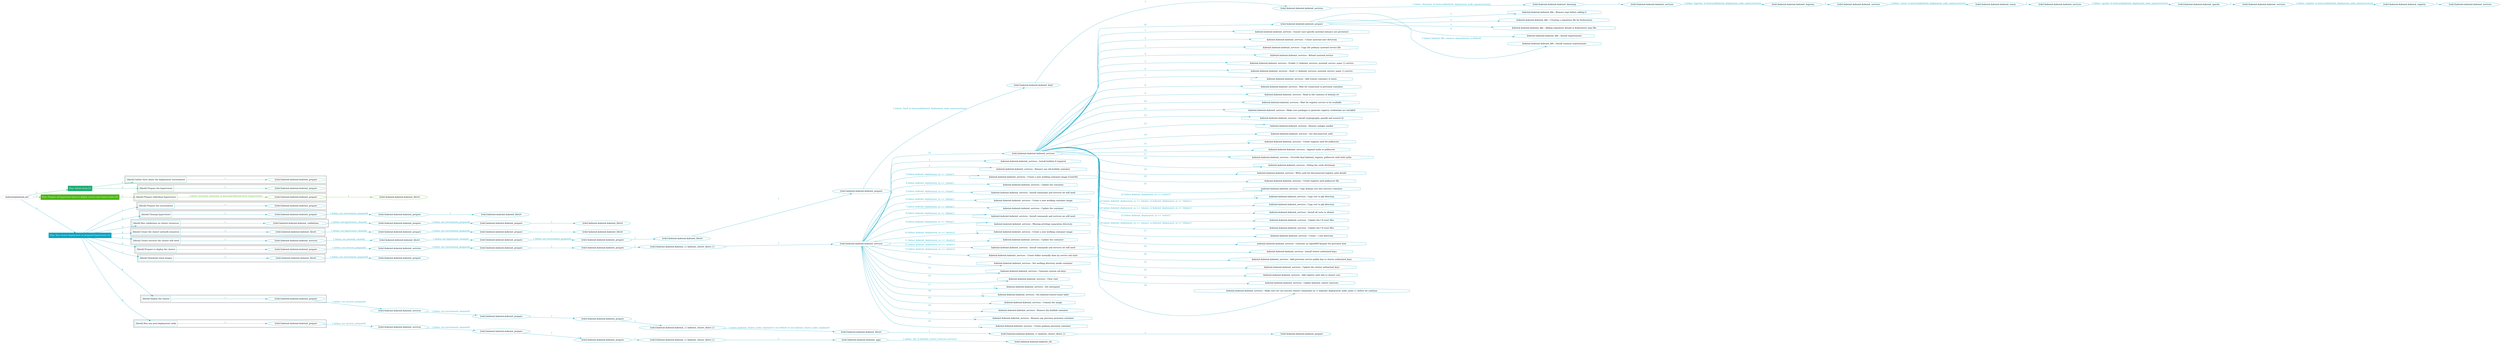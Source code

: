 digraph {
	graph [concentrate=true ordering=in rankdir=LR ratio=fill]
	edge [esep=5 sep=10]
	"kubeinit/playbook.yml" [id=root_node style=dotted]
	play_c20190d6 [label="Play: Initial setup (1)" color="#1fad74" fontcolor="#ffffff" id=play_c20190d6 shape=box style=filled tooltip=localhost]
	"kubeinit/playbook.yml" -> play_c20190d6 [label="1 " color="#1fad74" fontcolor="#1fad74" id=edge_a455d565 labeltooltip="1 " tooltip="1 "]
	subgraph "kubeinit.kubeinit.kubeinit_prepare" {
		role_f5779417 [label="[role] kubeinit.kubeinit.kubeinit_prepare" color="#1fad74" id=role_f5779417 tooltip="kubeinit.kubeinit.kubeinit_prepare"]
	}
	subgraph "kubeinit.kubeinit.kubeinit_prepare" {
		role_32afb8bd [label="[role] kubeinit.kubeinit.kubeinit_prepare" color="#1fad74" id=role_32afb8bd tooltip="kubeinit.kubeinit.kubeinit_prepare"]
	}
	subgraph "Play: Initial setup (1)" {
		play_c20190d6 -> block_7cfb1260 [label=1 color="#1fad74" fontcolor="#1fad74" id=edge_e603225b labeltooltip=1 tooltip=1]
		subgraph cluster_block_7cfb1260 {
			block_7cfb1260 [label="[block] Gather facts about the deployment environment" color="#1fad74" id=block_7cfb1260 labeltooltip="Gather facts about the deployment environment" shape=box tooltip="Gather facts about the deployment environment"]
			block_7cfb1260 -> role_f5779417 [label="1 " color="#1fad74" fontcolor="#1fad74" id=edge_74f12009 labeltooltip="1 " tooltip="1 "]
		}
		play_c20190d6 -> block_efc021ef [label=2 color="#1fad74" fontcolor="#1fad74" id=edge_c7965025 labeltooltip=2 tooltip=2]
		subgraph cluster_block_efc021ef {
			block_efc021ef [label="[block] Prepare the hypervisors" color="#1fad74" id=block_efc021ef labeltooltip="Prepare the hypervisors" shape=box tooltip="Prepare the hypervisors"]
			block_efc021ef -> role_32afb8bd [label="1 " color="#1fad74" fontcolor="#1fad74" id=edge_69d1cde6 labeltooltip="1 " tooltip="1 "]
		}
	}
	play_5dc07224 [label="Play: Prepare all hypervisor hosts to deploy service and cluster nodes (0)" color="#4cb616" fontcolor="#ffffff" id=play_5dc07224 shape=box style=filled tooltip="Play: Prepare all hypervisor hosts to deploy service and cluster nodes (0)"]
	"kubeinit/playbook.yml" -> play_5dc07224 [label="2 " color="#4cb616" fontcolor="#4cb616" id=edge_644d3ec8 labeltooltip="2 " tooltip="2 "]
	subgraph "kubeinit.kubeinit.kubeinit_libvirt" {
		role_bca677c9 [label="[role] kubeinit.kubeinit.kubeinit_libvirt" color="#4cb616" id=role_bca677c9 tooltip="kubeinit.kubeinit.kubeinit_libvirt"]
	}
	subgraph "kubeinit.kubeinit.kubeinit_prepare" {
		role_36a15aac [label="[role] kubeinit.kubeinit.kubeinit_prepare" color="#4cb616" id=role_36a15aac tooltip="kubeinit.kubeinit.kubeinit_prepare"]
		role_36a15aac -> role_bca677c9 [label="1 " color="#4cb616" fontcolor="#4cb616" id=edge_550eb12d labeltooltip="1 " tooltip="1 "]
	}
	subgraph "Play: Prepare all hypervisor hosts to deploy service and cluster nodes (0)" {
		play_5dc07224 -> block_12769bfb [label=1 color="#4cb616" fontcolor="#4cb616" id=edge_1c583e49 labeltooltip=1 tooltip=1]
		subgraph cluster_block_12769bfb {
			block_12769bfb [label="[block] Prepare individual hypervisors" color="#4cb616" id=block_12769bfb labeltooltip="Prepare individual hypervisors" shape=box tooltip="Prepare individual hypervisors"]
			block_12769bfb -> role_36a15aac [label="1 [when: inventory_hostname in hostvars['kubeinit-facts'].hypervisors]" color="#4cb616" fontcolor="#4cb616" id=edge_de0a66ef labeltooltip="1 [when: inventory_hostname in hostvars['kubeinit-facts'].hypervisors]" tooltip="1 [when: inventory_hostname in hostvars['kubeinit-facts'].hypervisors]"]
		}
	}
	play_f4d9afc7 [label="Play: Run cluster deployment on prepared hypervisors (1)" color="#0ba3c1" fontcolor="#ffffff" id=play_f4d9afc7 shape=box style=filled tooltip=localhost]
	"kubeinit/playbook.yml" -> play_f4d9afc7 [label="3 " color="#0ba3c1" fontcolor="#0ba3c1" id=edge_1eafc60e labeltooltip="3 " tooltip="3 "]
	subgraph "kubeinit.kubeinit.kubeinit_prepare" {
		role_6c8f861f [label="[role] kubeinit.kubeinit.kubeinit_prepare" color="#0ba3c1" id=role_6c8f861f tooltip="kubeinit.kubeinit.kubeinit_prepare"]
	}
	subgraph "kubeinit.kubeinit.kubeinit_libvirt" {
		role_7c7c9de5 [label="[role] kubeinit.kubeinit.kubeinit_libvirt" color="#0ba3c1" id=role_7c7c9de5 tooltip="kubeinit.kubeinit.kubeinit_libvirt"]
	}
	subgraph "kubeinit.kubeinit.kubeinit_prepare" {
		role_41daabec [label="[role] kubeinit.kubeinit.kubeinit_prepare" color="#0ba3c1" id=role_41daabec tooltip="kubeinit.kubeinit.kubeinit_prepare"]
		role_41daabec -> role_7c7c9de5 [label="1 " color="#0ba3c1" fontcolor="#0ba3c1" id=edge_fb89fb7f labeltooltip="1 " tooltip="1 "]
	}
	subgraph "kubeinit.kubeinit.kubeinit_prepare" {
		role_7fcbfb97 [label="[role] kubeinit.kubeinit.kubeinit_prepare" color="#0ba3c1" id=role_7fcbfb97 tooltip="kubeinit.kubeinit.kubeinit_prepare"]
		role_7fcbfb97 -> role_41daabec [label="1 [when: not environment_prepared]" color="#0ba3c1" fontcolor="#0ba3c1" id=edge_b4e56e50 labeltooltip="1 [when: not environment_prepared]" tooltip="1 [when: not environment_prepared]"]
	}
	subgraph "kubeinit.kubeinit.kubeinit_libvirt" {
		role_c9ab2a55 [label="[role] kubeinit.kubeinit.kubeinit_libvirt" color="#0ba3c1" id=role_c9ab2a55 tooltip="kubeinit.kubeinit.kubeinit_libvirt"]
	}
	subgraph "kubeinit.kubeinit.kubeinit_prepare" {
		role_05581fff [label="[role] kubeinit.kubeinit.kubeinit_prepare" color="#0ba3c1" id=role_05581fff tooltip="kubeinit.kubeinit.kubeinit_prepare"]
		role_05581fff -> role_c9ab2a55 [label="1 " color="#0ba3c1" fontcolor="#0ba3c1" id=edge_5e93f0a6 labeltooltip="1 " tooltip="1 "]
	}
	subgraph "kubeinit.kubeinit.kubeinit_prepare" {
		role_bd0b4b52 [label="[role] kubeinit.kubeinit.kubeinit_prepare" color="#0ba3c1" id=role_bd0b4b52 tooltip="kubeinit.kubeinit.kubeinit_prepare"]
		role_bd0b4b52 -> role_05581fff [label="1 [when: not environment_prepared]" color="#0ba3c1" fontcolor="#0ba3c1" id=edge_052efcb4 labeltooltip="1 [when: not environment_prepared]" tooltip="1 [when: not environment_prepared]"]
	}
	subgraph "kubeinit.kubeinit.kubeinit_validations" {
		role_98f3bc8a [label="[role] kubeinit.kubeinit.kubeinit_validations" color="#0ba3c1" id=role_98f3bc8a tooltip="kubeinit.kubeinit.kubeinit_validations"]
		role_98f3bc8a -> role_bd0b4b52 [label="1 [when: not hypervisors_cleaned]" color="#0ba3c1" fontcolor="#0ba3c1" id=edge_8e72adc0 labeltooltip="1 [when: not hypervisors_cleaned]" tooltip="1 [when: not hypervisors_cleaned]"]
	}
	subgraph "kubeinit.kubeinit.kubeinit_libvirt" {
		role_ab730486 [label="[role] kubeinit.kubeinit.kubeinit_libvirt" color="#0ba3c1" id=role_ab730486 tooltip="kubeinit.kubeinit.kubeinit_libvirt"]
	}
	subgraph "kubeinit.kubeinit.kubeinit_prepare" {
		role_5c4793b3 [label="[role] kubeinit.kubeinit.kubeinit_prepare" color="#0ba3c1" id=role_5c4793b3 tooltip="kubeinit.kubeinit.kubeinit_prepare"]
		role_5c4793b3 -> role_ab730486 [label="1 " color="#0ba3c1" fontcolor="#0ba3c1" id=edge_d5573417 labeltooltip="1 " tooltip="1 "]
	}
	subgraph "kubeinit.kubeinit.kubeinit_prepare" {
		role_9bf710b1 [label="[role] kubeinit.kubeinit.kubeinit_prepare" color="#0ba3c1" id=role_9bf710b1 tooltip="kubeinit.kubeinit.kubeinit_prepare"]
		role_9bf710b1 -> role_5c4793b3 [label="1 [when: not environment_prepared]" color="#0ba3c1" fontcolor="#0ba3c1" id=edge_e0d50d28 labeltooltip="1 [when: not environment_prepared]" tooltip="1 [when: not environment_prepared]"]
	}
	subgraph "kubeinit.kubeinit.kubeinit_libvirt" {
		role_bf3dc78b [label="[role] kubeinit.kubeinit.kubeinit_libvirt" color="#0ba3c1" id=role_bf3dc78b tooltip="kubeinit.kubeinit.kubeinit_libvirt"]
		role_bf3dc78b -> role_9bf710b1 [label="1 [when: not hypervisors_cleaned]" color="#0ba3c1" fontcolor="#0ba3c1" id=edge_7d9f1678 labeltooltip="1 [when: not hypervisors_cleaned]" tooltip="1 [when: not hypervisors_cleaned]"]
	}
	subgraph "kubeinit.kubeinit.kubeinit_services" {
		role_29ac11fb [label="[role] kubeinit.kubeinit.kubeinit_services" color="#0ba3c1" id=role_29ac11fb tooltip="kubeinit.kubeinit.kubeinit_services"]
	}
	subgraph "kubeinit.kubeinit.kubeinit_registry" {
		role_0cc8cc6e [label="[role] kubeinit.kubeinit.kubeinit_registry" color="#0ba3c1" id=role_0cc8cc6e tooltip="kubeinit.kubeinit.kubeinit_registry"]
		role_0cc8cc6e -> role_29ac11fb [label="1 " color="#0ba3c1" fontcolor="#0ba3c1" id=edge_6f2d21e2 labeltooltip="1 " tooltip="1 "]
	}
	subgraph "kubeinit.kubeinit.kubeinit_services" {
		role_87b16fb5 [label="[role] kubeinit.kubeinit.kubeinit_services" color="#0ba3c1" id=role_87b16fb5 tooltip="kubeinit.kubeinit.kubeinit_services"]
		role_87b16fb5 -> role_0cc8cc6e [label="1 [when: 'registry' in hostvars[kubeinit_deployment_node_name].services]" color="#0ba3c1" fontcolor="#0ba3c1" id=edge_b029c4a7 labeltooltip="1 [when: 'registry' in hostvars[kubeinit_deployment_node_name].services]" tooltip="1 [when: 'registry' in hostvars[kubeinit_deployment_node_name].services]"]
	}
	subgraph "kubeinit.kubeinit.kubeinit_apache" {
		role_d8ccf856 [label="[role] kubeinit.kubeinit.kubeinit_apache" color="#0ba3c1" id=role_d8ccf856 tooltip="kubeinit.kubeinit.kubeinit_apache"]
		role_d8ccf856 -> role_87b16fb5 [label="1 " color="#0ba3c1" fontcolor="#0ba3c1" id=edge_d51e08cf labeltooltip="1 " tooltip="1 "]
	}
	subgraph "kubeinit.kubeinit.kubeinit_services" {
		role_73fe3e78 [label="[role] kubeinit.kubeinit.kubeinit_services" color="#0ba3c1" id=role_73fe3e78 tooltip="kubeinit.kubeinit.kubeinit_services"]
		role_73fe3e78 -> role_d8ccf856 [label="1 [when: 'apache' in hostvars[kubeinit_deployment_node_name].services]" color="#0ba3c1" fontcolor="#0ba3c1" id=edge_e92d9670 labeltooltip="1 [when: 'apache' in hostvars[kubeinit_deployment_node_name].services]" tooltip="1 [when: 'apache' in hostvars[kubeinit_deployment_node_name].services]"]
	}
	subgraph "kubeinit.kubeinit.kubeinit_nexus" {
		role_1229d669 [label="[role] kubeinit.kubeinit.kubeinit_nexus" color="#0ba3c1" id=role_1229d669 tooltip="kubeinit.kubeinit.kubeinit_nexus"]
		role_1229d669 -> role_73fe3e78 [label="1 " color="#0ba3c1" fontcolor="#0ba3c1" id=edge_cbbecc4c labeltooltip="1 " tooltip="1 "]
	}
	subgraph "kubeinit.kubeinit.kubeinit_services" {
		role_d4436c22 [label="[role] kubeinit.kubeinit.kubeinit_services" color="#0ba3c1" id=role_d4436c22 tooltip="kubeinit.kubeinit.kubeinit_services"]
		role_d4436c22 -> role_1229d669 [label="1 [when: 'nexus' in hostvars[kubeinit_deployment_node_name].services]" color="#0ba3c1" fontcolor="#0ba3c1" id=edge_f3e851d7 labeltooltip="1 [when: 'nexus' in hostvars[kubeinit_deployment_node_name].services]" tooltip="1 [when: 'nexus' in hostvars[kubeinit_deployment_node_name].services]"]
	}
	subgraph "kubeinit.kubeinit.kubeinit_haproxy" {
		role_04163764 [label="[role] kubeinit.kubeinit.kubeinit_haproxy" color="#0ba3c1" id=role_04163764 tooltip="kubeinit.kubeinit.kubeinit_haproxy"]
		role_04163764 -> role_d4436c22 [label="1 " color="#0ba3c1" fontcolor="#0ba3c1" id=edge_11bd33d3 labeltooltip="1 " tooltip="1 "]
	}
	subgraph "kubeinit.kubeinit.kubeinit_services" {
		role_81d593e2 [label="[role] kubeinit.kubeinit.kubeinit_services" color="#0ba3c1" id=role_81d593e2 tooltip="kubeinit.kubeinit.kubeinit_services"]
		role_81d593e2 -> role_04163764 [label="1 [when: 'haproxy' in hostvars[kubeinit_deployment_node_name].services]" color="#0ba3c1" fontcolor="#0ba3c1" id=edge_32ee84f5 labeltooltip="1 [when: 'haproxy' in hostvars[kubeinit_deployment_node_name].services]" tooltip="1 [when: 'haproxy' in hostvars[kubeinit_deployment_node_name].services]"]
	}
	subgraph "kubeinit.kubeinit.kubeinit_dnsmasq" {
		role_2db23d0c [label="[role] kubeinit.kubeinit.kubeinit_dnsmasq" color="#0ba3c1" id=role_2db23d0c tooltip="kubeinit.kubeinit.kubeinit_dnsmasq"]
		role_2db23d0c -> role_81d593e2 [label="1 " color="#0ba3c1" fontcolor="#0ba3c1" id=edge_39c6240d labeltooltip="1 " tooltip="1 "]
	}
	subgraph "kubeinit.kubeinit.kubeinit_services" {
		role_3944a222 [label="[role] kubeinit.kubeinit.kubeinit_services" color="#0ba3c1" id=role_3944a222 tooltip="kubeinit.kubeinit.kubeinit_services"]
		role_3944a222 -> role_2db23d0c [label="1 [when: 'dnsmasq' in hostvars[kubeinit_deployment_node_name].services]" color="#0ba3c1" fontcolor="#0ba3c1" id=edge_557f12f7 labeltooltip="1 [when: 'dnsmasq' in hostvars[kubeinit_deployment_node_name].services]" tooltip="1 [when: 'dnsmasq' in hostvars[kubeinit_deployment_node_name].services]"]
	}
	subgraph "kubeinit.kubeinit.kubeinit_bind" {
		role_9ba563bd [label="[role] kubeinit.kubeinit.kubeinit_bind" color="#0ba3c1" id=role_9ba563bd tooltip="kubeinit.kubeinit.kubeinit_bind"]
		role_9ba563bd -> role_3944a222 [label="1 " color="#0ba3c1" fontcolor="#0ba3c1" id=edge_0ad514e8 labeltooltip="1 " tooltip="1 "]
	}
	subgraph "kubeinit.kubeinit.kubeinit_prepare" {
		role_46ffa715 [label="[role] kubeinit.kubeinit.kubeinit_prepare" color="#0ba3c1" id=role_46ffa715 tooltip="kubeinit.kubeinit.kubeinit_prepare"]
		role_46ffa715 -> role_9ba563bd [label="1 [when: 'bind' in hostvars[kubeinit_deployment_node_name].services]" color="#0ba3c1" fontcolor="#0ba3c1" id=edge_40fffa36 labeltooltip="1 [when: 'bind' in hostvars[kubeinit_deployment_node_name].services]" tooltip="1 [when: 'bind' in hostvars[kubeinit_deployment_node_name].services]"]
	}
	subgraph "kubeinit.kubeinit.kubeinit_libvirt" {
		role_0ee0a97f [label="[role] kubeinit.kubeinit.kubeinit_libvirt" color="#0ba3c1" id=role_0ee0a97f tooltip="kubeinit.kubeinit.kubeinit_libvirt"]
		role_0ee0a97f -> role_46ffa715 [label="1 " color="#0ba3c1" fontcolor="#0ba3c1" id=edge_9ed315fb labeltooltip="1 " tooltip="1 "]
	}
	subgraph "kubeinit.kubeinit.kubeinit_prepare" {
		role_8926f2c4 [label="[role] kubeinit.kubeinit.kubeinit_prepare" color="#0ba3c1" id=role_8926f2c4 tooltip="kubeinit.kubeinit.kubeinit_prepare"]
		role_8926f2c4 -> role_0ee0a97f [label="1 " color="#0ba3c1" fontcolor="#0ba3c1" id=edge_e86d61a9 labeltooltip="1 " tooltip="1 "]
	}
	subgraph "kubeinit.kubeinit.kubeinit_prepare" {
		role_75fafc33 [label="[role] kubeinit.kubeinit.kubeinit_prepare" color="#0ba3c1" id=role_75fafc33 tooltip="kubeinit.kubeinit.kubeinit_prepare"]
		role_75fafc33 -> role_8926f2c4 [label="1 [when: not environment_prepared]" color="#0ba3c1" fontcolor="#0ba3c1" id=edge_9fd37dc8 labeltooltip="1 [when: not environment_prepared]" tooltip="1 [when: not environment_prepared]"]
	}
	subgraph "kubeinit.kubeinit.kubeinit_libvirt" {
		role_49b9d81b [label="[role] kubeinit.kubeinit.kubeinit_libvirt" color="#0ba3c1" id=role_49b9d81b tooltip="kubeinit.kubeinit.kubeinit_libvirt"]
		role_49b9d81b -> role_75fafc33 [label="1 [when: not hypervisors_cleaned]" color="#0ba3c1" fontcolor="#0ba3c1" id=edge_20d2e330 labeltooltip="1 [when: not hypervisors_cleaned]" tooltip="1 [when: not hypervisors_cleaned]"]
	}
	subgraph "kubeinit.kubeinit.kubeinit_services" {
		role_1838d95f [label="[role] kubeinit.kubeinit.kubeinit_services" color="#0ba3c1" id=role_1838d95f tooltip="kubeinit.kubeinit.kubeinit_services"]
		role_1838d95f -> role_49b9d81b [label="1 [when: not network_created]" color="#0ba3c1" fontcolor="#0ba3c1" id=edge_2b7a11cb labeltooltip="1 [when: not network_created]" tooltip="1 [when: not network_created]"]
	}
	subgraph "kubeinit.kubeinit.kubeinit_prepare" {
		role_b9446287 [label="[role] kubeinit.kubeinit.kubeinit_prepare" color="#0ba3c1" id=role_b9446287 tooltip="kubeinit.kubeinit.kubeinit_prepare"]
		task_58e4278a [label="kubeinit.kubeinit.kubeinit_k8s : Remove repo before adding it" color="#0ba3c1" id=task_58e4278a shape=octagon tooltip="kubeinit.kubeinit.kubeinit_k8s : Remove repo before adding it"]
		role_b9446287 -> task_58e4278a [label="1 " color="#0ba3c1" fontcolor="#0ba3c1" id=edge_d19e5114 labeltooltip="1 " tooltip="1 "]
		task_954a2964 [label="kubeinit.kubeinit.kubeinit_k8s : Creating a repository file for Kubernetes" color="#0ba3c1" id=task_954a2964 shape=octagon tooltip="kubeinit.kubeinit.kubeinit_k8s : Creating a repository file for Kubernetes"]
		role_b9446287 -> task_954a2964 [label="2 " color="#0ba3c1" fontcolor="#0ba3c1" id=edge_6c192c89 labeltooltip="2 " tooltip="2 "]
		task_ae81b987 [label="kubeinit.kubeinit.kubeinit_k8s : Adding repository details in Kubernetes repo file." color="#0ba3c1" id=task_ae81b987 shape=octagon tooltip="kubeinit.kubeinit.kubeinit_k8s : Adding repository details in Kubernetes repo file."]
		role_b9446287 -> task_ae81b987 [label="3 " color="#0ba3c1" fontcolor="#0ba3c1" id=edge_af979ac0 labeltooltip="3 " tooltip="3 "]
		task_3beff363 [label="kubeinit.kubeinit.kubeinit_k8s : Install requirements" color="#0ba3c1" id=task_3beff363 shape=octagon tooltip="kubeinit.kubeinit.kubeinit_k8s : Install requirements"]
		role_b9446287 -> task_3beff363 [label="4 " color="#0ba3c1" fontcolor="#0ba3c1" id=edge_36152c9d labeltooltip="4 " tooltip="4 "]
		task_5060de43 [label="kubeinit.kubeinit.kubeinit_k8s : Install common requirements" color="#0ba3c1" id=task_5060de43 shape=octagon tooltip="kubeinit.kubeinit.kubeinit_k8s : Install common requirements"]
		role_b9446287 -> task_5060de43 [label="5 [when: kubeinit_k8s_common_dependencies is defined]" color="#0ba3c1" fontcolor="#0ba3c1" id=edge_588f8946 labeltooltip="5 [when: kubeinit_k8s_common_dependencies is defined]" tooltip="5 [when: kubeinit_k8s_common_dependencies is defined]"]
	}
	subgraph "kubeinit.kubeinit.kubeinit_services" {
		role_7b960b25 [label="[role] kubeinit.kubeinit.kubeinit_services" color="#0ba3c1" id=role_7b960b25 tooltip="kubeinit.kubeinit.kubeinit_services"]
		task_2f52db59 [label="kubeinit.kubeinit.kubeinit_services : Ensure user specific systemd instance are persistent" color="#0ba3c1" id=task_2f52db59 shape=octagon tooltip="kubeinit.kubeinit.kubeinit_services : Ensure user specific systemd instance are persistent"]
		role_7b960b25 -> task_2f52db59 [label="1 " color="#0ba3c1" fontcolor="#0ba3c1" id=edge_ef811689 labeltooltip="1 " tooltip="1 "]
		task_66be888c [label="kubeinit.kubeinit.kubeinit_services : Create systemd user directory" color="#0ba3c1" id=task_66be888c shape=octagon tooltip="kubeinit.kubeinit.kubeinit_services : Create systemd user directory"]
		role_7b960b25 -> task_66be888c [label="2 " color="#0ba3c1" fontcolor="#0ba3c1" id=edge_34873c98 labeltooltip="2 " tooltip="2 "]
		task_68e13d5e [label="kubeinit.kubeinit.kubeinit_services : Copy the podman systemd service file" color="#0ba3c1" id=task_68e13d5e shape=octagon tooltip="kubeinit.kubeinit.kubeinit_services : Copy the podman systemd service file"]
		role_7b960b25 -> task_68e13d5e [label="3 " color="#0ba3c1" fontcolor="#0ba3c1" id=edge_19c36a30 labeltooltip="3 " tooltip="3 "]
		task_e7a538a5 [label="kubeinit.kubeinit.kubeinit_services : Reload systemd service" color="#0ba3c1" id=task_e7a538a5 shape=octagon tooltip="kubeinit.kubeinit.kubeinit_services : Reload systemd service"]
		role_7b960b25 -> task_e7a538a5 [label="4 " color="#0ba3c1" fontcolor="#0ba3c1" id=edge_6273fa0a labeltooltip="4 " tooltip="4 "]
		task_6c34d526 [label="kubeinit.kubeinit.kubeinit_services : Enable {{ kubeinit_services_systemd_service_name }}.service" color="#0ba3c1" id=task_6c34d526 shape=octagon tooltip="kubeinit.kubeinit.kubeinit_services : Enable {{ kubeinit_services_systemd_service_name }}.service"]
		role_7b960b25 -> task_6c34d526 [label="5 " color="#0ba3c1" fontcolor="#0ba3c1" id=edge_c0b79900 labeltooltip="5 " tooltip="5 "]
		task_3f4e06e0 [label="kubeinit.kubeinit.kubeinit_services : Start {{ kubeinit_services_systemd_service_name }}.service" color="#0ba3c1" id=task_3f4e06e0 shape=octagon tooltip="kubeinit.kubeinit.kubeinit_services : Start {{ kubeinit_services_systemd_service_name }}.service"]
		role_7b960b25 -> task_3f4e06e0 [label="6 " color="#0ba3c1" fontcolor="#0ba3c1" id=edge_776c81a5 labeltooltip="6 " tooltip="6 "]
		task_5bebab8c [label="kubeinit.kubeinit.kubeinit_services : Add remote container to hosts" color="#0ba3c1" id=task_5bebab8c shape=octagon tooltip="kubeinit.kubeinit.kubeinit_services : Add remote container to hosts"]
		role_7b960b25 -> task_5bebab8c [label="7 " color="#0ba3c1" fontcolor="#0ba3c1" id=edge_608c345b labeltooltip="7 " tooltip="7 "]
		task_1fdf437d [label="kubeinit.kubeinit.kubeinit_services : Wait for connection to provision container" color="#0ba3c1" id=task_1fdf437d shape=octagon tooltip="kubeinit.kubeinit.kubeinit_services : Wait for connection to provision container"]
		role_7b960b25 -> task_1fdf437d [label="8 " color="#0ba3c1" fontcolor="#0ba3c1" id=edge_6e1d32bb labeltooltip="8 " tooltip="8 "]
		task_bb20e0a1 [label="kubeinit.kubeinit.kubeinit_services : Read in the contents of domain.crt" color="#0ba3c1" id=task_bb20e0a1 shape=octagon tooltip="kubeinit.kubeinit.kubeinit_services : Read in the contents of domain.crt"]
		role_7b960b25 -> task_bb20e0a1 [label="9 " color="#0ba3c1" fontcolor="#0ba3c1" id=edge_0c0799d0 labeltooltip="9 " tooltip="9 "]
		task_dc62ab40 [label="kubeinit.kubeinit.kubeinit_services : Wait for registry service to be available" color="#0ba3c1" id=task_dc62ab40 shape=octagon tooltip="kubeinit.kubeinit.kubeinit_services : Wait for registry service to be available"]
		role_7b960b25 -> task_dc62ab40 [label="10 " color="#0ba3c1" fontcolor="#0ba3c1" id=edge_02638c12 labeltooltip="10 " tooltip="10 "]
		task_5eeb0cd9 [label="kubeinit.kubeinit.kubeinit_services : Make sure packages to generate registry credentials are installed" color="#0ba3c1" id=task_5eeb0cd9 shape=octagon tooltip="kubeinit.kubeinit.kubeinit_services : Make sure packages to generate registry credentials are installed"]
		role_7b960b25 -> task_5eeb0cd9 [label="11 " color="#0ba3c1" fontcolor="#0ba3c1" id=edge_02d782c1 labeltooltip="11 " tooltip="11 "]
		task_f4cec97e [label="kubeinit.kubeinit.kubeinit_services : Install cryptography, passlib and nexus3-cli" color="#0ba3c1" id=task_f4cec97e shape=octagon tooltip="kubeinit.kubeinit.kubeinit_services : Install cryptography, passlib and nexus3-cli"]
		role_7b960b25 -> task_f4cec97e [label="12 " color="#0ba3c1" fontcolor="#0ba3c1" id=edge_b2e6c3ff labeltooltip="12 " tooltip="12 "]
		task_b9303f72 [label="kubeinit.kubeinit.kubeinit_services : Remove nologin marker" color="#0ba3c1" id=task_b9303f72 shape=octagon tooltip="kubeinit.kubeinit.kubeinit_services : Remove nologin marker"]
		role_7b960b25 -> task_b9303f72 [label="13 " color="#0ba3c1" fontcolor="#0ba3c1" id=edge_d47644ea labeltooltip="13 " tooltip="13 "]
		task_2fbe8c15 [label="kubeinit.kubeinit.kubeinit_services : Set disconnected_auth" color="#0ba3c1" id=task_2fbe8c15 shape=octagon tooltip="kubeinit.kubeinit.kubeinit_services : Set disconnected_auth"]
		role_7b960b25 -> task_2fbe8c15 [label="14 " color="#0ba3c1" fontcolor="#0ba3c1" id=edge_94cfc153 labeltooltip="14 " tooltip="14 "]
		task_3adedf6f [label="kubeinit.kubeinit.kubeinit_services : Create registry auth for pullsecret" color="#0ba3c1" id=task_3adedf6f shape=octagon tooltip="kubeinit.kubeinit.kubeinit_services : Create registry auth for pullsecret"]
		role_7b960b25 -> task_3adedf6f [label="15 " color="#0ba3c1" fontcolor="#0ba3c1" id=edge_2f24589f labeltooltip="15 " tooltip="15 "]
		task_267cf152 [label="kubeinit.kubeinit.kubeinit_services : Append auths to pullsecret" color="#0ba3c1" id=task_267cf152 shape=octagon tooltip="kubeinit.kubeinit.kubeinit_services : Append auths to pullsecret"]
		role_7b960b25 -> task_267cf152 [label="16 " color="#0ba3c1" fontcolor="#0ba3c1" id=edge_bcd845e3 labeltooltip="16 " tooltip="16 "]
		task_3d7ad39d [label="kubeinit.kubeinit.kubeinit_services : Override final kubeinit_registry_pullsecret with both auths" color="#0ba3c1" id=task_3d7ad39d shape=octagon tooltip="kubeinit.kubeinit.kubeinit_services : Override final kubeinit_registry_pullsecret with both auths"]
		role_7b960b25 -> task_3d7ad39d [label="17 " color="#0ba3c1" fontcolor="#0ba3c1" id=edge_c78195da labeltooltip="17 " tooltip="17 "]
		task_42bfece8 [label="kubeinit.kubeinit.kubeinit_services : Debug the creds dictionary" color="#0ba3c1" id=task_42bfece8 shape=octagon tooltip="kubeinit.kubeinit.kubeinit_services : Debug the creds dictionary"]
		role_7b960b25 -> task_42bfece8 [label="18 " color="#0ba3c1" fontcolor="#0ba3c1" id=edge_dbb07c0e labeltooltip="18 " tooltip="18 "]
		task_12debda3 [label="kubeinit.kubeinit.kubeinit_services : Write auth for disconnected registry auth details" color="#0ba3c1" id=task_12debda3 shape=octagon tooltip="kubeinit.kubeinit.kubeinit_services : Write auth for disconnected registry auth details"]
		role_7b960b25 -> task_12debda3 [label="19 " color="#0ba3c1" fontcolor="#0ba3c1" id=edge_59d8c04f labeltooltip="19 " tooltip="19 "]
		task_5ef9b31d [label="kubeinit.kubeinit.kubeinit_services : Create registry auth pullsecret file" color="#0ba3c1" id=task_5ef9b31d shape=octagon tooltip="kubeinit.kubeinit.kubeinit_services : Create registry auth pullsecret file"]
		role_7b960b25 -> task_5ef9b31d [label="20 " color="#0ba3c1" fontcolor="#0ba3c1" id=edge_0324a226 labeltooltip="20 " tooltip="20 "]
		task_cd3ea301 [label="kubeinit.kubeinit.kubeinit_services : Copy domain cert into services container" color="#0ba3c1" id=task_cd3ea301 shape=octagon tooltip="kubeinit.kubeinit.kubeinit_services : Copy domain cert into services container"]
		role_7b960b25 -> task_cd3ea301 [label="21 " color="#0ba3c1" fontcolor="#0ba3c1" id=edge_ace39bf9 labeltooltip="21 " tooltip="21 "]
		task_9c2a82db [label="kubeinit.kubeinit.kubeinit_services : Copy cert to pki directory" color="#0ba3c1" id=task_9c2a82db shape=octagon tooltip="kubeinit.kubeinit.kubeinit_services : Copy cert to pki directory"]
		role_7b960b25 -> task_9c2a82db [label="22 [when: kubeinit_deployment_os == 'centos']" color="#0ba3c1" fontcolor="#0ba3c1" id=edge_83c46849 labeltooltip="22 [when: kubeinit_deployment_os == 'centos']" tooltip="22 [when: kubeinit_deployment_os == 'centos']"]
		task_98174a85 [label="kubeinit.kubeinit.kubeinit_services : Copy cert to pki directory" color="#0ba3c1" id=task_98174a85 shape=octagon tooltip="kubeinit.kubeinit.kubeinit_services : Copy cert to pki directory"]
		role_7b960b25 -> task_98174a85 [label="23 [when: kubeinit_deployment_os == 'ubuntu' or kubeinit_deployment_os == 'debian']" color="#0ba3c1" fontcolor="#0ba3c1" id=edge_10ef347b labeltooltip="23 [when: kubeinit_deployment_os == 'ubuntu' or kubeinit_deployment_os == 'debian']" tooltip="23 [when: kubeinit_deployment_os == 'ubuntu' or kubeinit_deployment_os == 'debian']"]
		task_43a96386 [label="kubeinit.kubeinit.kubeinit_services : Install all certs in ubuntu" color="#0ba3c1" id=task_43a96386 shape=octagon tooltip="kubeinit.kubeinit.kubeinit_services : Install all certs in ubuntu"]
		role_7b960b25 -> task_43a96386 [label="24 [when: kubeinit_deployment_os == 'ubuntu' or kubeinit_deployment_os == 'debian']" color="#0ba3c1" fontcolor="#0ba3c1" id=edge_2cf6a8a7 labeltooltip="24 [when: kubeinit_deployment_os == 'ubuntu' or kubeinit_deployment_os == 'debian']" tooltip="24 [when: kubeinit_deployment_os == 'ubuntu' or kubeinit_deployment_os == 'debian']"]
		task_7f139a5f [label="kubeinit.kubeinit.kubeinit_services : Update the CA trust files" color="#0ba3c1" id=task_7f139a5f shape=octagon tooltip="kubeinit.kubeinit.kubeinit_services : Update the CA trust files"]
		role_7b960b25 -> task_7f139a5f [label="25 [when: kubeinit_deployment_os == 'centos']" color="#0ba3c1" fontcolor="#0ba3c1" id=edge_f84cd5fe labeltooltip="25 [when: kubeinit_deployment_os == 'centos']" tooltip="25 [when: kubeinit_deployment_os == 'centos']"]
		task_31a545d6 [label="kubeinit.kubeinit.kubeinit_services : Update the CA trust files" color="#0ba3c1" id=task_31a545d6 shape=octagon tooltip="kubeinit.kubeinit.kubeinit_services : Update the CA trust files"]
		role_7b960b25 -> task_31a545d6 [label="26 [when: kubeinit_deployment_os == 'ubuntu' or kubeinit_deployment_os == 'debian']" color="#0ba3c1" fontcolor="#0ba3c1" id=edge_c49b993a labeltooltip="26 [when: kubeinit_deployment_os == 'ubuntu' or kubeinit_deployment_os == 'debian']" tooltip="26 [when: kubeinit_deployment_os == 'ubuntu' or kubeinit_deployment_os == 'debian']"]
		task_e24ee53d [label="kubeinit.kubeinit.kubeinit_services : Create ~/.ssh directory" color="#0ba3c1" id=task_e24ee53d shape=octagon tooltip="kubeinit.kubeinit.kubeinit_services : Create ~/.ssh directory"]
		role_7b960b25 -> task_e24ee53d [label="27 " color="#0ba3c1" fontcolor="#0ba3c1" id=edge_ca1a6583 labeltooltip="27 " tooltip="27 "]
		task_628ba602 [label="kubeinit.kubeinit.kubeinit_services : Generate an OpenSSH keypair for provision host" color="#0ba3c1" id=task_628ba602 shape=octagon tooltip="kubeinit.kubeinit.kubeinit_services : Generate an OpenSSH keypair for provision host"]
		role_7b960b25 -> task_628ba602 [label="28 " color="#0ba3c1" fontcolor="#0ba3c1" id=edge_7c7ba1d5 labeltooltip="28 " tooltip="28 "]
		task_1508e518 [label="kubeinit.kubeinit.kubeinit_services : Install cluster authorized keys" color="#0ba3c1" id=task_1508e518 shape=octagon tooltip="kubeinit.kubeinit.kubeinit_services : Install cluster authorized keys"]
		role_7b960b25 -> task_1508e518 [label="29 " color="#0ba3c1" fontcolor="#0ba3c1" id=edge_43a9e2ee labeltooltip="29 " tooltip="29 "]
		task_70c982bd [label="kubeinit.kubeinit.kubeinit_services : Add provision service public key to cluster authorized_keys" color="#0ba3c1" id=task_70c982bd shape=octagon tooltip="kubeinit.kubeinit.kubeinit_services : Add provision service public key to cluster authorized_keys"]
		role_7b960b25 -> task_70c982bd [label="30 " color="#0ba3c1" fontcolor="#0ba3c1" id=edge_739d1cd7 labeltooltip="30 " tooltip="30 "]
		task_8c4b3480 [label="kubeinit.kubeinit.kubeinit_services : Update the cluster authorized_keys" color="#0ba3c1" id=task_8c4b3480 shape=octagon tooltip="kubeinit.kubeinit.kubeinit_services : Update the cluster authorized_keys"]
		role_7b960b25 -> task_8c4b3480 [label="31 " color="#0ba3c1" fontcolor="#0ba3c1" id=edge_3dfc180f labeltooltip="31 " tooltip="31 "]
		task_ba08e488 [label="kubeinit.kubeinit.kubeinit_services : Add registry auth info to cluster vars" color="#0ba3c1" id=task_ba08e488 shape=octagon tooltip="kubeinit.kubeinit.kubeinit_services : Add registry auth info to cluster vars"]
		role_7b960b25 -> task_ba08e488 [label="32 " color="#0ba3c1" fontcolor="#0ba3c1" id=edge_31361c07 labeltooltip="32 " tooltip="32 "]
		task_cb3f28a7 [label="kubeinit.kubeinit.kubeinit_services : Update kubeinit_cluster_hostvars" color="#0ba3c1" id=task_cb3f28a7 shape=octagon tooltip="kubeinit.kubeinit.kubeinit_services : Update kubeinit_cluster_hostvars"]
		role_7b960b25 -> task_cb3f28a7 [label="33 " color="#0ba3c1" fontcolor="#0ba3c1" id=edge_4c7f0132 labeltooltip="33 " tooltip="33 "]
		task_c65d8fa7 [label="kubeinit.kubeinit.kubeinit_services : Make sure we can execute remote commands on {{ kubeinit_deployment_node_name }} before we continue" color="#0ba3c1" id=task_c65d8fa7 shape=octagon tooltip="kubeinit.kubeinit.kubeinit_services : Make sure we can execute remote commands on {{ kubeinit_deployment_node_name }} before we continue"]
		role_7b960b25 -> task_c65d8fa7 [label="34 " color="#0ba3c1" fontcolor="#0ba3c1" id=edge_a55ce5c0 labeltooltip="34 " tooltip="34 "]
		role_7b960b25 -> role_b9446287 [label="35 " color="#0ba3c1" fontcolor="#0ba3c1" id=edge_53d2dc20 labeltooltip="35 " tooltip="35 "]
	}
	subgraph "kubeinit.kubeinit.kubeinit_services" {
		role_3ebe49f1 [label="[role] kubeinit.kubeinit.kubeinit_services" color="#0ba3c1" id=role_3ebe49f1 tooltip="kubeinit.kubeinit.kubeinit_services"]
		task_f7b7f7a2 [label="kubeinit.kubeinit.kubeinit_services : Install buildah if required" color="#0ba3c1" id=task_f7b7f7a2 shape=octagon tooltip="kubeinit.kubeinit.kubeinit_services : Install buildah if required"]
		role_3ebe49f1 -> task_f7b7f7a2 [label="1 " color="#0ba3c1" fontcolor="#0ba3c1" id=edge_d901e5e8 labeltooltip="1 " tooltip="1 "]
		task_065d0912 [label="kubeinit.kubeinit.kubeinit_services : Remove any old buildah container" color="#0ba3c1" id=task_065d0912 shape=octagon tooltip="kubeinit.kubeinit.kubeinit_services : Remove any old buildah container"]
		role_3ebe49f1 -> task_065d0912 [label="2 " color="#0ba3c1" fontcolor="#0ba3c1" id=edge_4e8d4493 labeltooltip="2 " tooltip="2 "]
		task_cb63635d [label="kubeinit.kubeinit.kubeinit_services : Create a new working container image (CentOS)" color="#0ba3c1" id=task_cb63635d shape=octagon tooltip="kubeinit.kubeinit.kubeinit_services : Create a new working container image (CentOS)"]
		role_3ebe49f1 -> task_cb63635d [label="3 [when: kubeinit_deployment_os == 'centos']" color="#0ba3c1" fontcolor="#0ba3c1" id=edge_d1eb33f4 labeltooltip="3 [when: kubeinit_deployment_os == 'centos']" tooltip="3 [when: kubeinit_deployment_os == 'centos']"]
		task_a9aeb6d3 [label="kubeinit.kubeinit.kubeinit_services : Update the container" color="#0ba3c1" id=task_a9aeb6d3 shape=octagon tooltip="kubeinit.kubeinit.kubeinit_services : Update the container"]
		role_3ebe49f1 -> task_a9aeb6d3 [label="4 [when: kubeinit_deployment_os == 'centos']" color="#0ba3c1" fontcolor="#0ba3c1" id=edge_2624bffa labeltooltip="4 [when: kubeinit_deployment_os == 'centos']" tooltip="4 [when: kubeinit_deployment_os == 'centos']"]
		task_262a18f9 [label="kubeinit.kubeinit.kubeinit_services : Install commands and services we will need" color="#0ba3c1" id=task_262a18f9 shape=octagon tooltip="kubeinit.kubeinit.kubeinit_services : Install commands and services we will need"]
		role_3ebe49f1 -> task_262a18f9 [label="5 [when: kubeinit_deployment_os == 'centos']" color="#0ba3c1" fontcolor="#0ba3c1" id=edge_2421f0ac labeltooltip="5 [when: kubeinit_deployment_os == 'centos']" tooltip="5 [when: kubeinit_deployment_os == 'centos']"]
		task_aa7743b5 [label="kubeinit.kubeinit.kubeinit_services : Create a new working container image" color="#0ba3c1" id=task_aa7743b5 shape=octagon tooltip="kubeinit.kubeinit.kubeinit_services : Create a new working container image"]
		role_3ebe49f1 -> task_aa7743b5 [label="6 [when: kubeinit_deployment_os == 'debian']" color="#0ba3c1" fontcolor="#0ba3c1" id=edge_eed2d538 labeltooltip="6 [when: kubeinit_deployment_os == 'debian']" tooltip="6 [when: kubeinit_deployment_os == 'debian']"]
		task_1a27b072 [label="kubeinit.kubeinit.kubeinit_services : Update the container" color="#0ba3c1" id=task_1a27b072 shape=octagon tooltip="kubeinit.kubeinit.kubeinit_services : Update the container"]
		role_3ebe49f1 -> task_1a27b072 [label="7 [when: kubeinit_deployment_os == 'debian']" color="#0ba3c1" fontcolor="#0ba3c1" id=edge_02e773ce labeltooltip="7 [when: kubeinit_deployment_os == 'debian']" tooltip="7 [when: kubeinit_deployment_os == 'debian']"]
		task_0ba67f4f [label="kubeinit.kubeinit.kubeinit_services : Install commands and services we will need" color="#0ba3c1" id=task_0ba67f4f shape=octagon tooltip="kubeinit.kubeinit.kubeinit_services : Install commands and services we will need"]
		role_3ebe49f1 -> task_0ba67f4f [label="8 [when: kubeinit_deployment_os == 'debian']" color="#0ba3c1" fontcolor="#0ba3c1" id=edge_e00fc7b9 labeltooltip="8 [when: kubeinit_deployment_os == 'debian']" tooltip="8 [when: kubeinit_deployment_os == 'debian']"]
		task_bcc108cc [label="kubeinit.kubeinit.kubeinit_services : Missing privilege separation directory" color="#0ba3c1" id=task_bcc108cc shape=octagon tooltip="kubeinit.kubeinit.kubeinit_services : Missing privilege separation directory"]
		role_3ebe49f1 -> task_bcc108cc [label="9 [when: kubeinit_deployment_os == 'debian']" color="#0ba3c1" fontcolor="#0ba3c1" id=edge_d2bc4954 labeltooltip="9 [when: kubeinit_deployment_os == 'debian']" tooltip="9 [when: kubeinit_deployment_os == 'debian']"]
		task_f1951543 [label="kubeinit.kubeinit.kubeinit_services : Create a new working container image" color="#0ba3c1" id=task_f1951543 shape=octagon tooltip="kubeinit.kubeinit.kubeinit_services : Create a new working container image"]
		role_3ebe49f1 -> task_f1951543 [label="10 [when: kubeinit_deployment_os == 'ubuntu']" color="#0ba3c1" fontcolor="#0ba3c1" id=edge_b9c60cd2 labeltooltip="10 [when: kubeinit_deployment_os == 'ubuntu']" tooltip="10 [when: kubeinit_deployment_os == 'ubuntu']"]
		task_9d3e16ca [label="kubeinit.kubeinit.kubeinit_services : Update the container" color="#0ba3c1" id=task_9d3e16ca shape=octagon tooltip="kubeinit.kubeinit.kubeinit_services : Update the container"]
		role_3ebe49f1 -> task_9d3e16ca [label="11 [when: kubeinit_deployment_os == 'ubuntu']" color="#0ba3c1" fontcolor="#0ba3c1" id=edge_ceff06cd labeltooltip="11 [when: kubeinit_deployment_os == 'ubuntu']" tooltip="11 [when: kubeinit_deployment_os == 'ubuntu']"]
		task_9aaffa44 [label="kubeinit.kubeinit.kubeinit_services : Install commands and services we will need" color="#0ba3c1" id=task_9aaffa44 shape=octagon tooltip="kubeinit.kubeinit.kubeinit_services : Install commands and services we will need"]
		role_3ebe49f1 -> task_9aaffa44 [label="12 [when: kubeinit_deployment_os == 'ubuntu']" color="#0ba3c1" fontcolor="#0ba3c1" id=edge_99f740fc labeltooltip="12 [when: kubeinit_deployment_os == 'ubuntu']" tooltip="12 [when: kubeinit_deployment_os == 'ubuntu']"]
		task_7d0e5aaa [label="kubeinit.kubeinit.kubeinit_services : Create folder normally done by service ssh start" color="#0ba3c1" id=task_7d0e5aaa shape=octagon tooltip="kubeinit.kubeinit.kubeinit_services : Create folder normally done by service ssh start"]
		role_3ebe49f1 -> task_7d0e5aaa [label="13 [when: kubeinit_deployment_os == 'ubuntu']" color="#0ba3c1" fontcolor="#0ba3c1" id=edge_a122a852 labeltooltip="13 [when: kubeinit_deployment_os == 'ubuntu']" tooltip="13 [when: kubeinit_deployment_os == 'ubuntu']"]
		task_1f91bdf2 [label="kubeinit.kubeinit.kubeinit_services : Set working directory inside container" color="#0ba3c1" id=task_1f91bdf2 shape=octagon tooltip="kubeinit.kubeinit.kubeinit_services : Set working directory inside container"]
		role_3ebe49f1 -> task_1f91bdf2 [label="14 " color="#0ba3c1" fontcolor="#0ba3c1" id=edge_1340747e labeltooltip="14 " tooltip="14 "]
		task_f139aa3f [label="kubeinit.kubeinit.kubeinit_services : Generate system ssh keys" color="#0ba3c1" id=task_f139aa3f shape=octagon tooltip="kubeinit.kubeinit.kubeinit_services : Generate system ssh keys"]
		role_3ebe49f1 -> task_f139aa3f [label="15 " color="#0ba3c1" fontcolor="#0ba3c1" id=edge_c8b0f511 labeltooltip="15 " tooltip="15 "]
		task_04b4e5af [label="kubeinit.kubeinit.kubeinit_services : Clear cmd" color="#0ba3c1" id=task_04b4e5af shape=octagon tooltip="kubeinit.kubeinit.kubeinit_services : Clear cmd"]
		role_3ebe49f1 -> task_04b4e5af [label="16 " color="#0ba3c1" fontcolor="#0ba3c1" id=edge_70b73334 labeltooltip="16 " tooltip="16 "]
		task_cc01ed20 [label="kubeinit.kubeinit.kubeinit_services : Set entrypoint" color="#0ba3c1" id=task_cc01ed20 shape=octagon tooltip="kubeinit.kubeinit.kubeinit_services : Set entrypoint"]
		role_3ebe49f1 -> task_cc01ed20 [label="17 " color="#0ba3c1" fontcolor="#0ba3c1" id=edge_de684506 labeltooltip="17 " tooltip="17 "]
		task_51a959f6 [label="kubeinit.kubeinit.kubeinit_services : Set kubeinit-cluster-name label" color="#0ba3c1" id=task_51a959f6 shape=octagon tooltip="kubeinit.kubeinit.kubeinit_services : Set kubeinit-cluster-name label"]
		role_3ebe49f1 -> task_51a959f6 [label="18 " color="#0ba3c1" fontcolor="#0ba3c1" id=edge_01a2ca2c labeltooltip="18 " tooltip="18 "]
		task_3a8948e7 [label="kubeinit.kubeinit.kubeinit_services : Commit the image" color="#0ba3c1" id=task_3a8948e7 shape=octagon tooltip="kubeinit.kubeinit.kubeinit_services : Commit the image"]
		role_3ebe49f1 -> task_3a8948e7 [label="19 " color="#0ba3c1" fontcolor="#0ba3c1" id=edge_49750dfc labeltooltip="19 " tooltip="19 "]
		task_a8a96b08 [label="kubeinit.kubeinit.kubeinit_services : Remove the buildah container" color="#0ba3c1" id=task_a8a96b08 shape=octagon tooltip="kubeinit.kubeinit.kubeinit_services : Remove the buildah container"]
		role_3ebe49f1 -> task_a8a96b08 [label="20 " color="#0ba3c1" fontcolor="#0ba3c1" id=edge_e2143e7f labeltooltip="20 " tooltip="20 "]
		task_bac953e1 [label="kubeinit.kubeinit.kubeinit_services : Remove any previous provision container" color="#0ba3c1" id=task_bac953e1 shape=octagon tooltip="kubeinit.kubeinit.kubeinit_services : Remove any previous provision container"]
		role_3ebe49f1 -> task_bac953e1 [label="21 " color="#0ba3c1" fontcolor="#0ba3c1" id=edge_528f8b52 labeltooltip="21 " tooltip="21 "]
		task_e8555f95 [label="kubeinit.kubeinit.kubeinit_services : Create podman provision container" color="#0ba3c1" id=task_e8555f95 shape=octagon tooltip="kubeinit.kubeinit.kubeinit_services : Create podman provision container"]
		role_3ebe49f1 -> task_e8555f95 [label="22 " color="#0ba3c1" fontcolor="#0ba3c1" id=edge_a31329a6 labeltooltip="22 " tooltip="22 "]
		role_3ebe49f1 -> role_7b960b25 [label="23 " color="#0ba3c1" fontcolor="#0ba3c1" id=edge_20815ca9 labeltooltip="23 " tooltip="23 "]
	}
	subgraph "kubeinit.kubeinit.kubeinit_{{ kubeinit_cluster_distro }}" {
		role_1da24c0c [label="[role] kubeinit.kubeinit.kubeinit_{{ kubeinit_cluster_distro }}" color="#0ba3c1" id=role_1da24c0c tooltip="kubeinit.kubeinit.kubeinit_{{ kubeinit_cluster_distro }}"]
		role_1da24c0c -> role_3ebe49f1 [label="1 " color="#0ba3c1" fontcolor="#0ba3c1" id=edge_b013a95e labeltooltip="1 " tooltip="1 "]
	}
	subgraph "kubeinit.kubeinit.kubeinit_prepare" {
		role_b8b899f0 [label="[role] kubeinit.kubeinit.kubeinit_prepare" color="#0ba3c1" id=role_b8b899f0 tooltip="kubeinit.kubeinit.kubeinit_prepare"]
		role_b8b899f0 -> role_1da24c0c [label="1 " color="#0ba3c1" fontcolor="#0ba3c1" id=edge_649419fe labeltooltip="1 " tooltip="1 "]
	}
	subgraph "kubeinit.kubeinit.kubeinit_prepare" {
		role_6fe91c8f [label="[role] kubeinit.kubeinit.kubeinit_prepare" color="#0ba3c1" id=role_6fe91c8f tooltip="kubeinit.kubeinit.kubeinit_prepare"]
		role_6fe91c8f -> role_b8b899f0 [label="1 " color="#0ba3c1" fontcolor="#0ba3c1" id=edge_8a555304 labeltooltip="1 " tooltip="1 "]
	}
	subgraph "kubeinit.kubeinit.kubeinit_services" {
		role_8fc326e3 [label="[role] kubeinit.kubeinit.kubeinit_services" color="#0ba3c1" id=role_8fc326e3 tooltip="kubeinit.kubeinit.kubeinit_services"]
		role_8fc326e3 -> role_6fe91c8f [label="1 [when: not environment_prepared]" color="#0ba3c1" fontcolor="#0ba3c1" id=edge_1e0839f2 labeltooltip="1 [when: not environment_prepared]" tooltip="1 [when: not environment_prepared]"]
	}
	subgraph "kubeinit.kubeinit.kubeinit_prepare" {
		role_ab8bfd89 [label="[role] kubeinit.kubeinit.kubeinit_prepare" color="#0ba3c1" id=role_ab8bfd89 tooltip="kubeinit.kubeinit.kubeinit_prepare"]
		role_ab8bfd89 -> role_8fc326e3 [label="1 [when: not services_prepared]" color="#0ba3c1" fontcolor="#0ba3c1" id=edge_11ce9688 labeltooltip="1 [when: not services_prepared]" tooltip="1 [when: not services_prepared]"]
	}
	subgraph "kubeinit.kubeinit.kubeinit_prepare" {
		role_4bed3c4c [label="[role] kubeinit.kubeinit.kubeinit_prepare" color="#0ba3c1" id=role_4bed3c4c tooltip="kubeinit.kubeinit.kubeinit_prepare"]
	}
	subgraph "kubeinit.kubeinit.kubeinit_libvirt" {
		role_d15cb70c [label="[role] kubeinit.kubeinit.kubeinit_libvirt" color="#0ba3c1" id=role_d15cb70c tooltip="kubeinit.kubeinit.kubeinit_libvirt"]
		role_d15cb70c -> role_4bed3c4c [label="1 [when: not environment_prepared]" color="#0ba3c1" fontcolor="#0ba3c1" id=edge_96a94e1c labeltooltip="1 [when: not environment_prepared]" tooltip="1 [when: not environment_prepared]"]
	}
	subgraph "kubeinit.kubeinit.kubeinit_prepare" {
		role_0ccc40a7 [label="[role] kubeinit.kubeinit.kubeinit_prepare" color="#0ba3c1" id=role_0ccc40a7 tooltip="kubeinit.kubeinit.kubeinit_prepare"]
	}
	subgraph "kubeinit.kubeinit.kubeinit_{{ kubeinit_cluster_distro }}" {
		role_d3371037 [label="[role] kubeinit.kubeinit.kubeinit_{{ kubeinit_cluster_distro }}" color="#0ba3c1" id=role_d3371037 tooltip="kubeinit.kubeinit.kubeinit_{{ kubeinit_cluster_distro }}"]
		role_d3371037 -> role_0ccc40a7 [label="1 " color="#0ba3c1" fontcolor="#0ba3c1" id=edge_9b1d6e3c labeltooltip="1 " tooltip="1 "]
	}
	subgraph "kubeinit.kubeinit.kubeinit_libvirt" {
		role_222c4c87 [label="[role] kubeinit.kubeinit.kubeinit_libvirt" color="#0ba3c1" id=role_222c4c87 tooltip="kubeinit.kubeinit.kubeinit_libvirt"]
		role_222c4c87 -> role_d3371037 [label="1 " color="#0ba3c1" fontcolor="#0ba3c1" id=edge_2bab6f5e labeltooltip="1 " tooltip="1 "]
	}
	subgraph "kubeinit.kubeinit.kubeinit_{{ kubeinit_cluster_distro }}" {
		role_86d1b748 [label="[role] kubeinit.kubeinit.kubeinit_{{ kubeinit_cluster_distro }}" color="#0ba3c1" id=role_86d1b748 tooltip="kubeinit.kubeinit.kubeinit_{{ kubeinit_cluster_distro }}"]
		role_86d1b748 -> role_222c4c87 [label="1 [when: kubeinit_cluster_nodes_deployed is not defined or not kubeinit_cluster_nodes_deployed]" color="#0ba3c1" fontcolor="#0ba3c1" id=edge_20be1131 labeltooltip="1 [when: kubeinit_cluster_nodes_deployed is not defined or not kubeinit_cluster_nodes_deployed]" tooltip="1 [when: kubeinit_cluster_nodes_deployed is not defined or not kubeinit_cluster_nodes_deployed]"]
	}
	subgraph "kubeinit.kubeinit.kubeinit_prepare" {
		role_c1d49752 [label="[role] kubeinit.kubeinit.kubeinit_prepare" color="#0ba3c1" id=role_c1d49752 tooltip="kubeinit.kubeinit.kubeinit_prepare"]
		role_c1d49752 -> role_86d1b748 [label="1 " color="#0ba3c1" fontcolor="#0ba3c1" id=edge_847e324f labeltooltip="1 " tooltip="1 "]
	}
	subgraph "kubeinit.kubeinit.kubeinit_prepare" {
		role_85eeca6e [label="[role] kubeinit.kubeinit.kubeinit_prepare" color="#0ba3c1" id=role_85eeca6e tooltip="kubeinit.kubeinit.kubeinit_prepare"]
		role_85eeca6e -> role_c1d49752 [label="1 " color="#0ba3c1" fontcolor="#0ba3c1" id=edge_590d68c1 labeltooltip="1 " tooltip="1 "]
	}
	subgraph "kubeinit.kubeinit.kubeinit_services" {
		role_cd644796 [label="[role] kubeinit.kubeinit.kubeinit_services" color="#0ba3c1" id=role_cd644796 tooltip="kubeinit.kubeinit.kubeinit_services"]
		role_cd644796 -> role_85eeca6e [label="1 [when: not environment_prepared]" color="#0ba3c1" fontcolor="#0ba3c1" id=edge_251af001 labeltooltip="1 [when: not environment_prepared]" tooltip="1 [when: not environment_prepared]"]
	}
	subgraph "kubeinit.kubeinit.kubeinit_prepare" {
		role_9e0c9d0c [label="[role] kubeinit.kubeinit.kubeinit_prepare" color="#0ba3c1" id=role_9e0c9d0c tooltip="kubeinit.kubeinit.kubeinit_prepare"]
		role_9e0c9d0c -> role_cd644796 [label="1 [when: not services_prepared]" color="#0ba3c1" fontcolor="#0ba3c1" id=edge_20560486 labeltooltip="1 [when: not services_prepared]" tooltip="1 [when: not services_prepared]"]
	}
	subgraph "kubeinit.kubeinit.kubeinit_nfs" {
		role_20f4679c [label="[role] kubeinit.kubeinit.kubeinit_nfs" color="#0ba3c1" id=role_20f4679c tooltip="kubeinit.kubeinit.kubeinit_nfs"]
	}
	subgraph "kubeinit.kubeinit.kubeinit_apps" {
		role_35b8a3b9 [label="[role] kubeinit.kubeinit.kubeinit_apps" color="#0ba3c1" id=role_35b8a3b9 tooltip="kubeinit.kubeinit.kubeinit_apps"]
		role_35b8a3b9 -> role_20f4679c [label="1 [when: 'nfs' in kubeinit_cluster_hostvars.services]" color="#0ba3c1" fontcolor="#0ba3c1" id=edge_2a957101 labeltooltip="1 [when: 'nfs' in kubeinit_cluster_hostvars.services]" tooltip="1 [when: 'nfs' in kubeinit_cluster_hostvars.services]"]
	}
	subgraph "kubeinit.kubeinit.kubeinit_{{ kubeinit_cluster_distro }}" {
		role_f5da9d61 [label="[role] kubeinit.kubeinit.kubeinit_{{ kubeinit_cluster_distro }}" color="#0ba3c1" id=role_f5da9d61 tooltip="kubeinit.kubeinit.kubeinit_{{ kubeinit_cluster_distro }}"]
		role_f5da9d61 -> role_35b8a3b9 [label="1 " color="#0ba3c1" fontcolor="#0ba3c1" id=edge_cae90ee5 labeltooltip="1 " tooltip="1 "]
	}
	subgraph "kubeinit.kubeinit.kubeinit_prepare" {
		role_35e50e85 [label="[role] kubeinit.kubeinit.kubeinit_prepare" color="#0ba3c1" id=role_35e50e85 tooltip="kubeinit.kubeinit.kubeinit_prepare"]
		role_35e50e85 -> role_f5da9d61 [label="1 " color="#0ba3c1" fontcolor="#0ba3c1" id=edge_b0c2ec6a labeltooltip="1 " tooltip="1 "]
	}
	subgraph "kubeinit.kubeinit.kubeinit_prepare" {
		role_61c2c52b [label="[role] kubeinit.kubeinit.kubeinit_prepare" color="#0ba3c1" id=role_61c2c52b tooltip="kubeinit.kubeinit.kubeinit_prepare"]
		role_61c2c52b -> role_35e50e85 [label="1 " color="#0ba3c1" fontcolor="#0ba3c1" id=edge_43146851 labeltooltip="1 " tooltip="1 "]
	}
	subgraph "kubeinit.kubeinit.kubeinit_services" {
		role_12996fd2 [label="[role] kubeinit.kubeinit.kubeinit_services" color="#0ba3c1" id=role_12996fd2 tooltip="kubeinit.kubeinit.kubeinit_services"]
		role_12996fd2 -> role_61c2c52b [label="1 [when: not environment_prepared]" color="#0ba3c1" fontcolor="#0ba3c1" id=edge_a3ee67a5 labeltooltip="1 [when: not environment_prepared]" tooltip="1 [when: not environment_prepared]"]
	}
	subgraph "kubeinit.kubeinit.kubeinit_prepare" {
		role_9551269b [label="[role] kubeinit.kubeinit.kubeinit_prepare" color="#0ba3c1" id=role_9551269b tooltip="kubeinit.kubeinit.kubeinit_prepare"]
		role_9551269b -> role_12996fd2 [label="1 [when: not services_prepared]" color="#0ba3c1" fontcolor="#0ba3c1" id=edge_f2c6faf8 labeltooltip="1 [when: not services_prepared]" tooltip="1 [when: not services_prepared]"]
	}
	subgraph "Play: Run cluster deployment on prepared hypervisors (1)" {
		play_f4d9afc7 -> block_2c9bd34d [label=1 color="#0ba3c1" fontcolor="#0ba3c1" id=edge_a63e0dbd labeltooltip=1 tooltip=1]
		subgraph cluster_block_2c9bd34d {
			block_2c9bd34d [label="[block] Prepare the environment" color="#0ba3c1" id=block_2c9bd34d labeltooltip="Prepare the environment" shape=box tooltip="Prepare the environment"]
			block_2c9bd34d -> role_6c8f861f [label="1 " color="#0ba3c1" fontcolor="#0ba3c1" id=edge_b888db87 labeltooltip="1 " tooltip="1 "]
		}
		play_f4d9afc7 -> block_728e90f4 [label=2 color="#0ba3c1" fontcolor="#0ba3c1" id=edge_1f12cc8e labeltooltip=2 tooltip=2]
		subgraph cluster_block_728e90f4 {
			block_728e90f4 [label="[block] Cleanup hypervisors" color="#0ba3c1" id=block_728e90f4 labeltooltip="Cleanup hypervisors" shape=box tooltip="Cleanup hypervisors"]
			block_728e90f4 -> role_7fcbfb97 [label="1 " color="#0ba3c1" fontcolor="#0ba3c1" id=edge_06047e2e labeltooltip="1 " tooltip="1 "]
		}
		play_f4d9afc7 -> block_cf1544df [label=3 color="#0ba3c1" fontcolor="#0ba3c1" id=edge_e55909ba labeltooltip=3 tooltip=3]
		subgraph cluster_block_cf1544df {
			block_cf1544df [label="[block] Run validations on cluster resources" color="#0ba3c1" id=block_cf1544df labeltooltip="Run validations on cluster resources" shape=box tooltip="Run validations on cluster resources"]
			block_cf1544df -> role_98f3bc8a [label="1 " color="#0ba3c1" fontcolor="#0ba3c1" id=edge_e912d98d labeltooltip="1 " tooltip="1 "]
		}
		play_f4d9afc7 -> block_1d00d362 [label=4 color="#0ba3c1" fontcolor="#0ba3c1" id=edge_7c56db3b labeltooltip=4 tooltip=4]
		subgraph cluster_block_1d00d362 {
			block_1d00d362 [label="[block] Create the cluster network resources" color="#0ba3c1" id=block_1d00d362 labeltooltip="Create the cluster network resources" shape=box tooltip="Create the cluster network resources"]
			block_1d00d362 -> role_bf3dc78b [label="1 " color="#0ba3c1" fontcolor="#0ba3c1" id=edge_65895332 labeltooltip="1 " tooltip="1 "]
		}
		play_f4d9afc7 -> block_92a7f4ea [label=5 color="#0ba3c1" fontcolor="#0ba3c1" id=edge_66c5011d labeltooltip=5 tooltip=5]
		subgraph cluster_block_92a7f4ea {
			block_92a7f4ea [label="[block] Create services the cluster will need" color="#0ba3c1" id=block_92a7f4ea labeltooltip="Create services the cluster will need" shape=box tooltip="Create services the cluster will need"]
			block_92a7f4ea -> role_1838d95f [label="1 " color="#0ba3c1" fontcolor="#0ba3c1" id=edge_5dc39489 labeltooltip="1 " tooltip="1 "]
		}
		play_f4d9afc7 -> block_3f2972ac [label=6 color="#0ba3c1" fontcolor="#0ba3c1" id=edge_952b71c7 labeltooltip=6 tooltip=6]
		subgraph cluster_block_3f2972ac {
			block_3f2972ac [label="[block] Prepare to deploy the cluster" color="#0ba3c1" id=block_3f2972ac labeltooltip="Prepare to deploy the cluster" shape=box tooltip="Prepare to deploy the cluster"]
			block_3f2972ac -> role_ab8bfd89 [label="1 " color="#0ba3c1" fontcolor="#0ba3c1" id=edge_a9816145 labeltooltip="1 " tooltip="1 "]
		}
		play_f4d9afc7 -> block_d85c1064 [label=7 color="#0ba3c1" fontcolor="#0ba3c1" id=edge_271d7709 labeltooltip=7 tooltip=7]
		subgraph cluster_block_d85c1064 {
			block_d85c1064 [label="[block] Download cloud images" color="#0ba3c1" id=block_d85c1064 labeltooltip="Download cloud images" shape=box tooltip="Download cloud images"]
			block_d85c1064 -> role_d15cb70c [label="1 " color="#0ba3c1" fontcolor="#0ba3c1" id=edge_0f710203 labeltooltip="1 " tooltip="1 "]
		}
		play_f4d9afc7 -> block_0cf125fa [label=8 color="#0ba3c1" fontcolor="#0ba3c1" id=edge_2c9e773e labeltooltip=8 tooltip=8]
		subgraph cluster_block_0cf125fa {
			block_0cf125fa [label="[block] Deploy the cluster" color="#0ba3c1" id=block_0cf125fa labeltooltip="Deploy the cluster" shape=box tooltip="Deploy the cluster"]
			block_0cf125fa -> role_9e0c9d0c [label="1 " color="#0ba3c1" fontcolor="#0ba3c1" id=edge_b542adea labeltooltip="1 " tooltip="1 "]
		}
		play_f4d9afc7 -> block_ef403a47 [label=9 color="#0ba3c1" fontcolor="#0ba3c1" id=edge_a2c79bc2 labeltooltip=9 tooltip=9]
		subgraph cluster_block_ef403a47 {
			block_ef403a47 [label="[block] Run any post-deployment tasks" color="#0ba3c1" id=block_ef403a47 labeltooltip="Run any post-deployment tasks" shape=box tooltip="Run any post-deployment tasks"]
			block_ef403a47 -> role_9551269b [label="1 " color="#0ba3c1" fontcolor="#0ba3c1" id=edge_4bec11bb labeltooltip="1 " tooltip="1 "]
		}
	}
}
